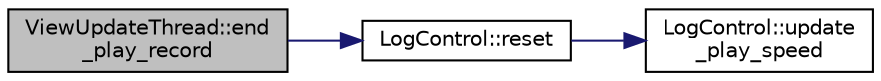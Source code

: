 digraph "ViewUpdateThread::end_play_record"
{
 // INTERACTIVE_SVG=YES
  edge [fontname="Helvetica",fontsize="10",labelfontname="Helvetica",labelfontsize="10"];
  node [fontname="Helvetica",fontsize="10",shape=record];
  rankdir="LR";
  Node1 [label="ViewUpdateThread::end\l_play_record",height=0.2,width=0.4,color="black", fillcolor="grey75", style="filled", fontcolor="black"];
  Node1 -> Node2 [color="midnightblue",fontsize="10",style="solid",fontname="Helvetica"];
  Node2 [label="LogControl::reset",height=0.2,width=0.4,color="black", fillcolor="white", style="filled",URL="$d5/d0b/class_log_control.html#a2192a5f4f176f68b55c776365b047a16"];
  Node2 -> Node3 [color="midnightblue",fontsize="10",style="solid",fontname="Helvetica"];
  Node3 [label="LogControl::update\l_play_speed",height=0.2,width=0.4,color="black", fillcolor="white", style="filled",URL="$d5/d0b/class_log_control.html#a4b1a397fc780411241f0fc330cb8908a"];
}
